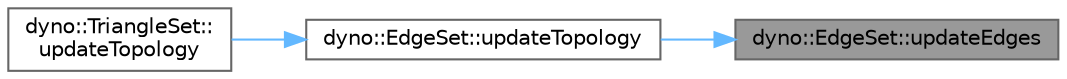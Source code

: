 digraph "dyno::EdgeSet::updateEdges"
{
 // LATEX_PDF_SIZE
  bgcolor="transparent";
  edge [fontname=Helvetica,fontsize=10,labelfontname=Helvetica,labelfontsize=10];
  node [fontname=Helvetica,fontsize=10,shape=box,height=0.2,width=0.4];
  rankdir="RL";
  Node1 [id="Node000001",label="dyno::EdgeSet::updateEdges",height=0.2,width=0.4,color="gray40", fillcolor="grey60", style="filled", fontcolor="black",tooltip=" "];
  Node1 -> Node2 [id="edge1_Node000001_Node000002",dir="back",color="steelblue1",style="solid",tooltip=" "];
  Node2 [id="Node000002",label="dyno::EdgeSet::updateTopology",height=0.2,width=0.4,color="grey40", fillcolor="white", style="filled",URL="$classdyno_1_1_edge_set.html#a86cb1a7208089b686e2545a28eee1b85",tooltip=" "];
  Node2 -> Node3 [id="edge2_Node000002_Node000003",dir="back",color="steelblue1",style="solid",tooltip=" "];
  Node3 [id="Node000003",label="dyno::TriangleSet::\lupdateTopology",height=0.2,width=0.4,color="grey40", fillcolor="white", style="filled",URL="$classdyno_1_1_triangle_set.html#a06ba32bf9e0f4ecfe9ae1c3807d238b4",tooltip=" "];
}
